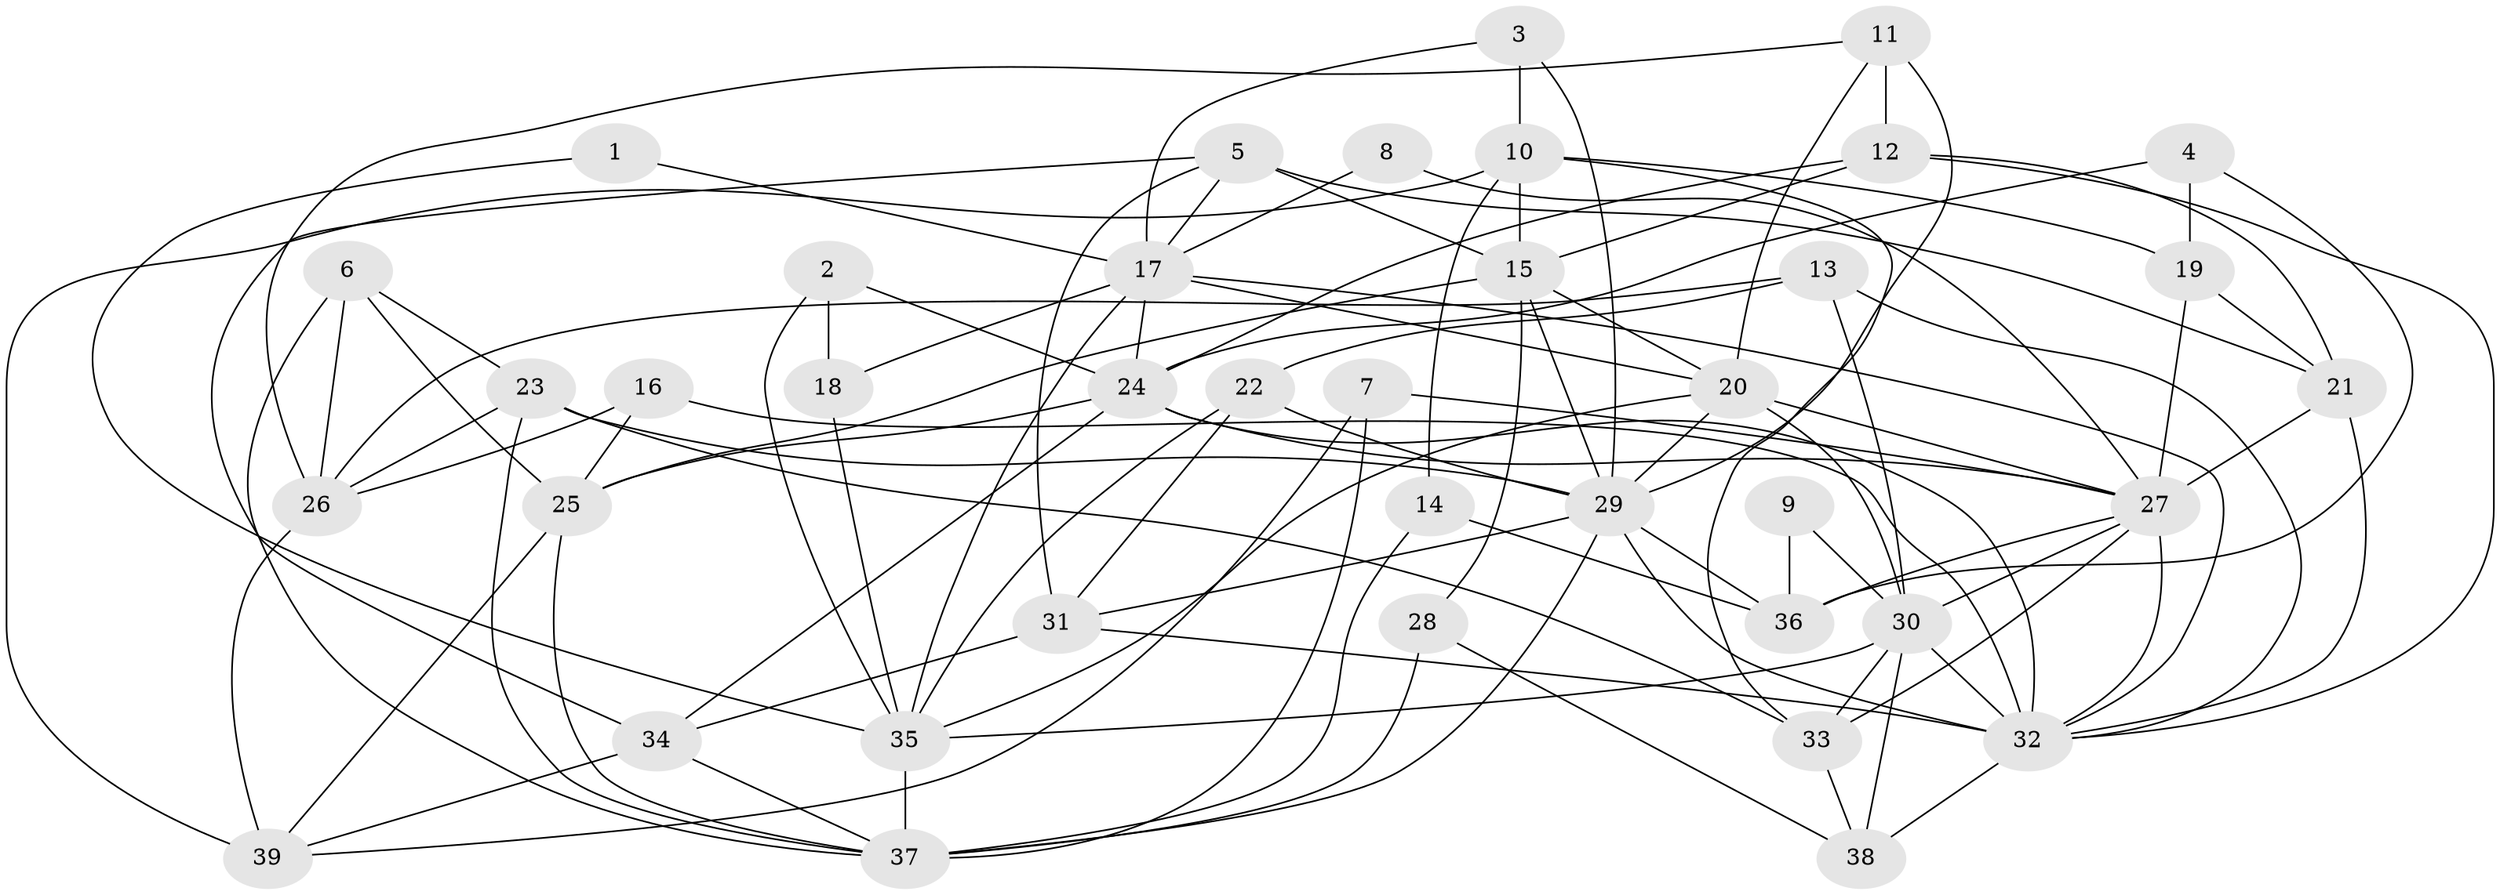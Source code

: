 // original degree distribution, {2: 0.14285714285714285, 3: 0.23376623376623376, 7: 0.05194805194805195, 5: 0.18181818181818182, 4: 0.2987012987012987, 6: 0.09090909090909091}
// Generated by graph-tools (version 1.1) at 2025/50/03/09/25 03:50:06]
// undirected, 39 vertices, 102 edges
graph export_dot {
graph [start="1"]
  node [color=gray90,style=filled];
  1;
  2;
  3;
  4;
  5;
  6;
  7;
  8;
  9;
  10;
  11;
  12;
  13;
  14;
  15;
  16;
  17;
  18;
  19;
  20;
  21;
  22;
  23;
  24;
  25;
  26;
  27;
  28;
  29;
  30;
  31;
  32;
  33;
  34;
  35;
  36;
  37;
  38;
  39;
  1 -- 17 [weight=1.0];
  1 -- 35 [weight=1.0];
  2 -- 18 [weight=1.0];
  2 -- 24 [weight=1.0];
  2 -- 35 [weight=1.0];
  3 -- 10 [weight=1.0];
  3 -- 17 [weight=1.0];
  3 -- 29 [weight=1.0];
  4 -- 19 [weight=2.0];
  4 -- 24 [weight=1.0];
  4 -- 36 [weight=1.0];
  5 -- 15 [weight=1.0];
  5 -- 17 [weight=1.0];
  5 -- 21 [weight=1.0];
  5 -- 31 [weight=1.0];
  5 -- 34 [weight=1.0];
  6 -- 23 [weight=1.0];
  6 -- 25 [weight=1.0];
  6 -- 26 [weight=1.0];
  6 -- 37 [weight=1.0];
  7 -- 27 [weight=1.0];
  7 -- 37 [weight=1.0];
  7 -- 39 [weight=1.0];
  8 -- 17 [weight=1.0];
  8 -- 27 [weight=1.0];
  9 -- 30 [weight=1.0];
  9 -- 36 [weight=1.0];
  10 -- 14 [weight=1.0];
  10 -- 15 [weight=1.0];
  10 -- 19 [weight=2.0];
  10 -- 33 [weight=1.0];
  10 -- 39 [weight=1.0];
  11 -- 12 [weight=1.0];
  11 -- 20 [weight=1.0];
  11 -- 26 [weight=1.0];
  11 -- 29 [weight=2.0];
  12 -- 15 [weight=1.0];
  12 -- 21 [weight=1.0];
  12 -- 24 [weight=1.0];
  12 -- 32 [weight=1.0];
  13 -- 22 [weight=1.0];
  13 -- 26 [weight=1.0];
  13 -- 30 [weight=1.0];
  13 -- 32 [weight=1.0];
  14 -- 36 [weight=1.0];
  14 -- 37 [weight=1.0];
  15 -- 20 [weight=1.0];
  15 -- 25 [weight=1.0];
  15 -- 28 [weight=2.0];
  15 -- 29 [weight=1.0];
  16 -- 25 [weight=1.0];
  16 -- 26 [weight=1.0];
  16 -- 32 [weight=1.0];
  17 -- 18 [weight=1.0];
  17 -- 20 [weight=1.0];
  17 -- 24 [weight=1.0];
  17 -- 32 [weight=1.0];
  17 -- 35 [weight=1.0];
  18 -- 35 [weight=1.0];
  19 -- 21 [weight=1.0];
  19 -- 27 [weight=1.0];
  20 -- 27 [weight=1.0];
  20 -- 29 [weight=1.0];
  20 -- 30 [weight=1.0];
  20 -- 35 [weight=1.0];
  21 -- 27 [weight=1.0];
  21 -- 32 [weight=1.0];
  22 -- 29 [weight=1.0];
  22 -- 31 [weight=1.0];
  22 -- 35 [weight=1.0];
  23 -- 26 [weight=1.0];
  23 -- 29 [weight=1.0];
  23 -- 33 [weight=1.0];
  23 -- 37 [weight=1.0];
  24 -- 25 [weight=1.0];
  24 -- 27 [weight=1.0];
  24 -- 32 [weight=1.0];
  24 -- 34 [weight=1.0];
  25 -- 37 [weight=1.0];
  25 -- 39 [weight=1.0];
  26 -- 39 [weight=1.0];
  27 -- 30 [weight=1.0];
  27 -- 32 [weight=1.0];
  27 -- 33 [weight=1.0];
  27 -- 36 [weight=1.0];
  28 -- 37 [weight=1.0];
  28 -- 38 [weight=1.0];
  29 -- 31 [weight=1.0];
  29 -- 32 [weight=1.0];
  29 -- 36 [weight=1.0];
  29 -- 37 [weight=1.0];
  30 -- 32 [weight=2.0];
  30 -- 33 [weight=1.0];
  30 -- 35 [weight=1.0];
  30 -- 38 [weight=1.0];
  31 -- 32 [weight=1.0];
  31 -- 34 [weight=1.0];
  32 -- 38 [weight=1.0];
  33 -- 38 [weight=1.0];
  34 -- 37 [weight=1.0];
  34 -- 39 [weight=1.0];
  35 -- 37 [weight=1.0];
}
